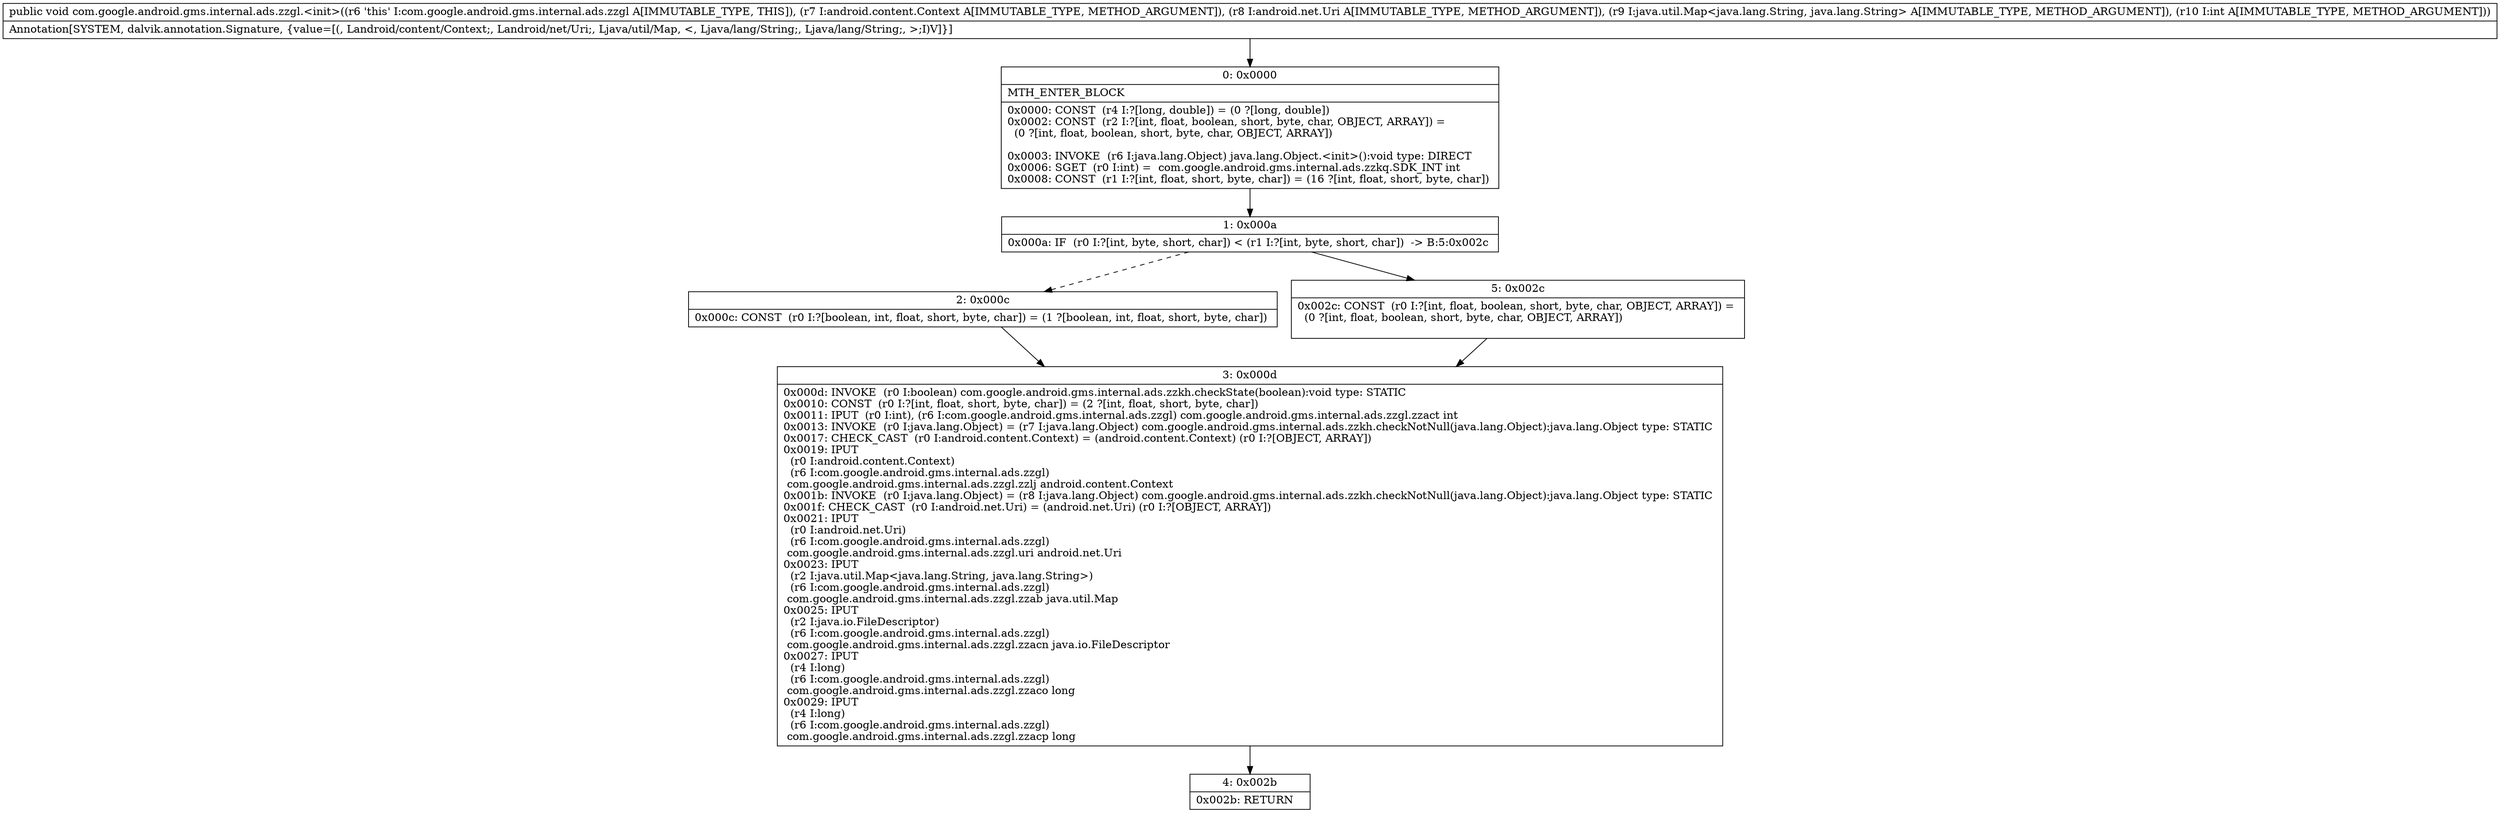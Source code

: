 digraph "CFG forcom.google.android.gms.internal.ads.zzgl.\<init\>(Landroid\/content\/Context;Landroid\/net\/Uri;Ljava\/util\/Map;I)V" {
Node_0 [shape=record,label="{0\:\ 0x0000|MTH_ENTER_BLOCK\l|0x0000: CONST  (r4 I:?[long, double]) = (0 ?[long, double]) \l0x0002: CONST  (r2 I:?[int, float, boolean, short, byte, char, OBJECT, ARRAY]) = \l  (0 ?[int, float, boolean, short, byte, char, OBJECT, ARRAY])\l \l0x0003: INVOKE  (r6 I:java.lang.Object) java.lang.Object.\<init\>():void type: DIRECT \l0x0006: SGET  (r0 I:int) =  com.google.android.gms.internal.ads.zzkq.SDK_INT int \l0x0008: CONST  (r1 I:?[int, float, short, byte, char]) = (16 ?[int, float, short, byte, char]) \l}"];
Node_1 [shape=record,label="{1\:\ 0x000a|0x000a: IF  (r0 I:?[int, byte, short, char]) \< (r1 I:?[int, byte, short, char])  \-\> B:5:0x002c \l}"];
Node_2 [shape=record,label="{2\:\ 0x000c|0x000c: CONST  (r0 I:?[boolean, int, float, short, byte, char]) = (1 ?[boolean, int, float, short, byte, char]) \l}"];
Node_3 [shape=record,label="{3\:\ 0x000d|0x000d: INVOKE  (r0 I:boolean) com.google.android.gms.internal.ads.zzkh.checkState(boolean):void type: STATIC \l0x0010: CONST  (r0 I:?[int, float, short, byte, char]) = (2 ?[int, float, short, byte, char]) \l0x0011: IPUT  (r0 I:int), (r6 I:com.google.android.gms.internal.ads.zzgl) com.google.android.gms.internal.ads.zzgl.zzact int \l0x0013: INVOKE  (r0 I:java.lang.Object) = (r7 I:java.lang.Object) com.google.android.gms.internal.ads.zzkh.checkNotNull(java.lang.Object):java.lang.Object type: STATIC \l0x0017: CHECK_CAST  (r0 I:android.content.Context) = (android.content.Context) (r0 I:?[OBJECT, ARRAY]) \l0x0019: IPUT  \l  (r0 I:android.content.Context)\l  (r6 I:com.google.android.gms.internal.ads.zzgl)\l com.google.android.gms.internal.ads.zzgl.zzlj android.content.Context \l0x001b: INVOKE  (r0 I:java.lang.Object) = (r8 I:java.lang.Object) com.google.android.gms.internal.ads.zzkh.checkNotNull(java.lang.Object):java.lang.Object type: STATIC \l0x001f: CHECK_CAST  (r0 I:android.net.Uri) = (android.net.Uri) (r0 I:?[OBJECT, ARRAY]) \l0x0021: IPUT  \l  (r0 I:android.net.Uri)\l  (r6 I:com.google.android.gms.internal.ads.zzgl)\l com.google.android.gms.internal.ads.zzgl.uri android.net.Uri \l0x0023: IPUT  \l  (r2 I:java.util.Map\<java.lang.String, java.lang.String\>)\l  (r6 I:com.google.android.gms.internal.ads.zzgl)\l com.google.android.gms.internal.ads.zzgl.zzab java.util.Map \l0x0025: IPUT  \l  (r2 I:java.io.FileDescriptor)\l  (r6 I:com.google.android.gms.internal.ads.zzgl)\l com.google.android.gms.internal.ads.zzgl.zzacn java.io.FileDescriptor \l0x0027: IPUT  \l  (r4 I:long)\l  (r6 I:com.google.android.gms.internal.ads.zzgl)\l com.google.android.gms.internal.ads.zzgl.zzaco long \l0x0029: IPUT  \l  (r4 I:long)\l  (r6 I:com.google.android.gms.internal.ads.zzgl)\l com.google.android.gms.internal.ads.zzgl.zzacp long \l}"];
Node_4 [shape=record,label="{4\:\ 0x002b|0x002b: RETURN   \l}"];
Node_5 [shape=record,label="{5\:\ 0x002c|0x002c: CONST  (r0 I:?[int, float, boolean, short, byte, char, OBJECT, ARRAY]) = \l  (0 ?[int, float, boolean, short, byte, char, OBJECT, ARRAY])\l \l}"];
MethodNode[shape=record,label="{public void com.google.android.gms.internal.ads.zzgl.\<init\>((r6 'this' I:com.google.android.gms.internal.ads.zzgl A[IMMUTABLE_TYPE, THIS]), (r7 I:android.content.Context A[IMMUTABLE_TYPE, METHOD_ARGUMENT]), (r8 I:android.net.Uri A[IMMUTABLE_TYPE, METHOD_ARGUMENT]), (r9 I:java.util.Map\<java.lang.String, java.lang.String\> A[IMMUTABLE_TYPE, METHOD_ARGUMENT]), (r10 I:int A[IMMUTABLE_TYPE, METHOD_ARGUMENT]))  | Annotation[SYSTEM, dalvik.annotation.Signature, \{value=[(, Landroid\/content\/Context;, Landroid\/net\/Uri;, Ljava\/util\/Map, \<, Ljava\/lang\/String;, Ljava\/lang\/String;, \>;I)V]\}]\l}"];
MethodNode -> Node_0;
Node_0 -> Node_1;
Node_1 -> Node_2[style=dashed];
Node_1 -> Node_5;
Node_2 -> Node_3;
Node_3 -> Node_4;
Node_5 -> Node_3;
}

